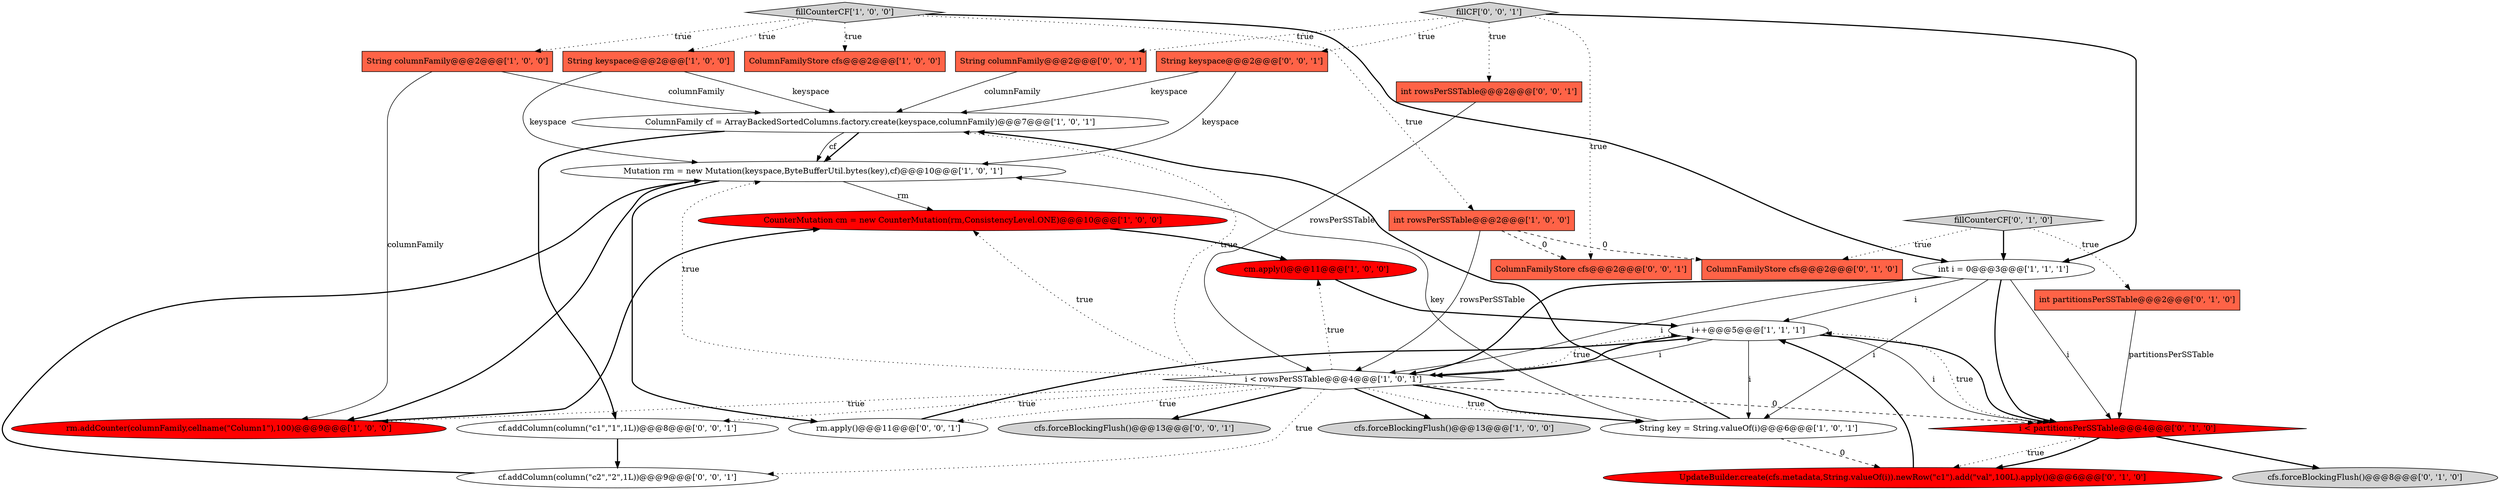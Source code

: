 digraph {
23 [style = filled, label = "String columnFamily@@@2@@@['0', '0', '1']", fillcolor = tomato, shape = box image = "AAA0AAABBB3BBB"];
2 [style = filled, label = "String columnFamily@@@2@@@['1', '0', '0']", fillcolor = tomato, shape = box image = "AAA0AAABBB1BBB"];
3 [style = filled, label = "CounterMutation cm = new CounterMutation(rm,ConsistencyLevel.ONE)@@@10@@@['1', '0', '0']", fillcolor = red, shape = ellipse image = "AAA1AAABBB1BBB"];
20 [style = filled, label = "fillCounterCF['0', '1', '0']", fillcolor = lightgray, shape = diamond image = "AAA0AAABBB2BBB"];
13 [style = filled, label = "int rowsPerSSTable@@@2@@@['1', '0', '0']", fillcolor = tomato, shape = box image = "AAA1AAABBB1BBB"];
1 [style = filled, label = "cm.apply()@@@11@@@['1', '0', '0']", fillcolor = red, shape = ellipse image = "AAA1AAABBB1BBB"];
11 [style = filled, label = "Mutation rm = new Mutation(keyspace,ByteBufferUtil.bytes(key),cf)@@@10@@@['1', '0', '1']", fillcolor = white, shape = ellipse image = "AAA0AAABBB1BBB"];
17 [style = filled, label = "ColumnFamilyStore cfs@@@2@@@['0', '1', '0']", fillcolor = tomato, shape = box image = "AAA1AAABBB2BBB"];
6 [style = filled, label = "fillCounterCF['1', '0', '0']", fillcolor = lightgray, shape = diamond image = "AAA0AAABBB1BBB"];
29 [style = filled, label = "fillCF['0', '0', '1']", fillcolor = lightgray, shape = diamond image = "AAA0AAABBB3BBB"];
19 [style = filled, label = "i < partitionsPerSSTable@@@4@@@['0', '1', '0']", fillcolor = red, shape = diamond image = "AAA1AAABBB2BBB"];
15 [style = filled, label = "UpdateBuilder.create(cfs.metadata,String.valueOf(i)).newRow(\"c1\").add(\"val\",100L).apply()@@@6@@@['0', '1', '0']", fillcolor = red, shape = ellipse image = "AAA1AAABBB2BBB"];
22 [style = filled, label = "cf.addColumn(column(\"c2\",\"2\",1L))@@@9@@@['0', '0', '1']", fillcolor = white, shape = ellipse image = "AAA0AAABBB3BBB"];
4 [style = filled, label = "String keyspace@@@2@@@['1', '0', '0']", fillcolor = tomato, shape = box image = "AAA0AAABBB1BBB"];
28 [style = filled, label = "ColumnFamilyStore cfs@@@2@@@['0', '0', '1']", fillcolor = tomato, shape = box image = "AAA0AAABBB3BBB"];
21 [style = filled, label = "String keyspace@@@2@@@['0', '0', '1']", fillcolor = tomato, shape = box image = "AAA0AAABBB3BBB"];
27 [style = filled, label = "rm.apply()@@@11@@@['0', '0', '1']", fillcolor = white, shape = ellipse image = "AAA0AAABBB3BBB"];
7 [style = filled, label = "ColumnFamilyStore cfs@@@2@@@['1', '0', '0']", fillcolor = tomato, shape = box image = "AAA0AAABBB1BBB"];
9 [style = filled, label = "i < rowsPerSSTable@@@4@@@['1', '0', '1']", fillcolor = white, shape = diamond image = "AAA0AAABBB1BBB"];
0 [style = filled, label = "String key = String.valueOf(i)@@@6@@@['1', '0', '1']", fillcolor = white, shape = ellipse image = "AAA0AAABBB1BBB"];
5 [style = filled, label = "int i = 0@@@3@@@['1', '1', '1']", fillcolor = white, shape = ellipse image = "AAA0AAABBB1BBB"];
26 [style = filled, label = "int rowsPerSSTable@@@2@@@['0', '0', '1']", fillcolor = tomato, shape = box image = "AAA0AAABBB3BBB"];
8 [style = filled, label = "rm.addCounter(columnFamily,cellname(\"Column1\"),100)@@@9@@@['1', '0', '0']", fillcolor = red, shape = ellipse image = "AAA1AAABBB1BBB"];
24 [style = filled, label = "cfs.forceBlockingFlush()@@@13@@@['0', '0', '1']", fillcolor = lightgray, shape = ellipse image = "AAA0AAABBB3BBB"];
12 [style = filled, label = "ColumnFamily cf = ArrayBackedSortedColumns.factory.create(keyspace,columnFamily)@@@7@@@['1', '0', '1']", fillcolor = white, shape = ellipse image = "AAA0AAABBB1BBB"];
18 [style = filled, label = "cfs.forceBlockingFlush()@@@8@@@['0', '1', '0']", fillcolor = lightgray, shape = ellipse image = "AAA0AAABBB2BBB"];
25 [style = filled, label = "cf.addColumn(column(\"c1\",\"1\",1L))@@@8@@@['0', '0', '1']", fillcolor = white, shape = ellipse image = "AAA0AAABBB3BBB"];
10 [style = filled, label = "i++@@@5@@@['1', '1', '1']", fillcolor = white, shape = ellipse image = "AAA0AAABBB1BBB"];
16 [style = filled, label = "int partitionsPerSSTable@@@2@@@['0', '1', '0']", fillcolor = tomato, shape = box image = "AAA0AAABBB2BBB"];
14 [style = filled, label = "cfs.forceBlockingFlush()@@@13@@@['1', '0', '0']", fillcolor = lightgray, shape = ellipse image = "AAA0AAABBB1BBB"];
19->10 [style = dotted, label="true"];
15->10 [style = bold, label=""];
19->18 [style = bold, label=""];
29->5 [style = bold, label=""];
9->0 [style = dotted, label="true"];
9->12 [style = dotted, label="true"];
9->0 [style = bold, label=""];
23->12 [style = solid, label="columnFamily"];
5->9 [style = bold, label=""];
3->1 [style = bold, label=""];
25->22 [style = bold, label=""];
2->12 [style = solid, label="columnFamily"];
11->3 [style = solid, label="rm"];
20->17 [style = dotted, label="true"];
10->19 [style = bold, label=""];
0->12 [style = bold, label=""];
9->11 [style = dotted, label="true"];
6->13 [style = dotted, label="true"];
8->3 [style = bold, label=""];
2->8 [style = solid, label="columnFamily"];
12->11 [style = bold, label=""];
0->11 [style = solid, label="key"];
10->0 [style = solid, label="i"];
13->17 [style = dashed, label="0"];
0->15 [style = dashed, label="0"];
4->12 [style = solid, label="keyspace"];
29->23 [style = dotted, label="true"];
21->12 [style = solid, label="keyspace"];
21->11 [style = solid, label="keyspace"];
19->15 [style = dotted, label="true"];
29->26 [style = dotted, label="true"];
20->16 [style = dotted, label="true"];
9->25 [style = dotted, label="true"];
20->5 [style = bold, label=""];
9->8 [style = dotted, label="true"];
9->27 [style = dotted, label="true"];
9->19 [style = dashed, label="0"];
13->28 [style = dashed, label="0"];
5->19 [style = bold, label=""];
6->5 [style = bold, label=""];
6->2 [style = dotted, label="true"];
6->4 [style = dotted, label="true"];
29->28 [style = dotted, label="true"];
12->25 [style = bold, label=""];
4->11 [style = solid, label="keyspace"];
27->10 [style = bold, label=""];
16->19 [style = solid, label="partitionsPerSSTable"];
9->1 [style = dotted, label="true"];
9->14 [style = bold, label=""];
5->0 [style = solid, label="i"];
5->19 [style = solid, label="i"];
11->27 [style = bold, label=""];
6->7 [style = dotted, label="true"];
11->8 [style = bold, label=""];
10->9 [style = solid, label="i"];
29->21 [style = dotted, label="true"];
10->9 [style = bold, label=""];
13->9 [style = solid, label="rowsPerSSTable"];
9->3 [style = dotted, label="true"];
19->15 [style = bold, label=""];
26->9 [style = solid, label="rowsPerSSTable"];
9->22 [style = dotted, label="true"];
1->10 [style = bold, label=""];
5->10 [style = solid, label="i"];
9->10 [style = dotted, label="true"];
9->24 [style = bold, label=""];
22->11 [style = bold, label=""];
10->19 [style = solid, label="i"];
12->11 [style = solid, label="cf"];
5->9 [style = solid, label="i"];
}
